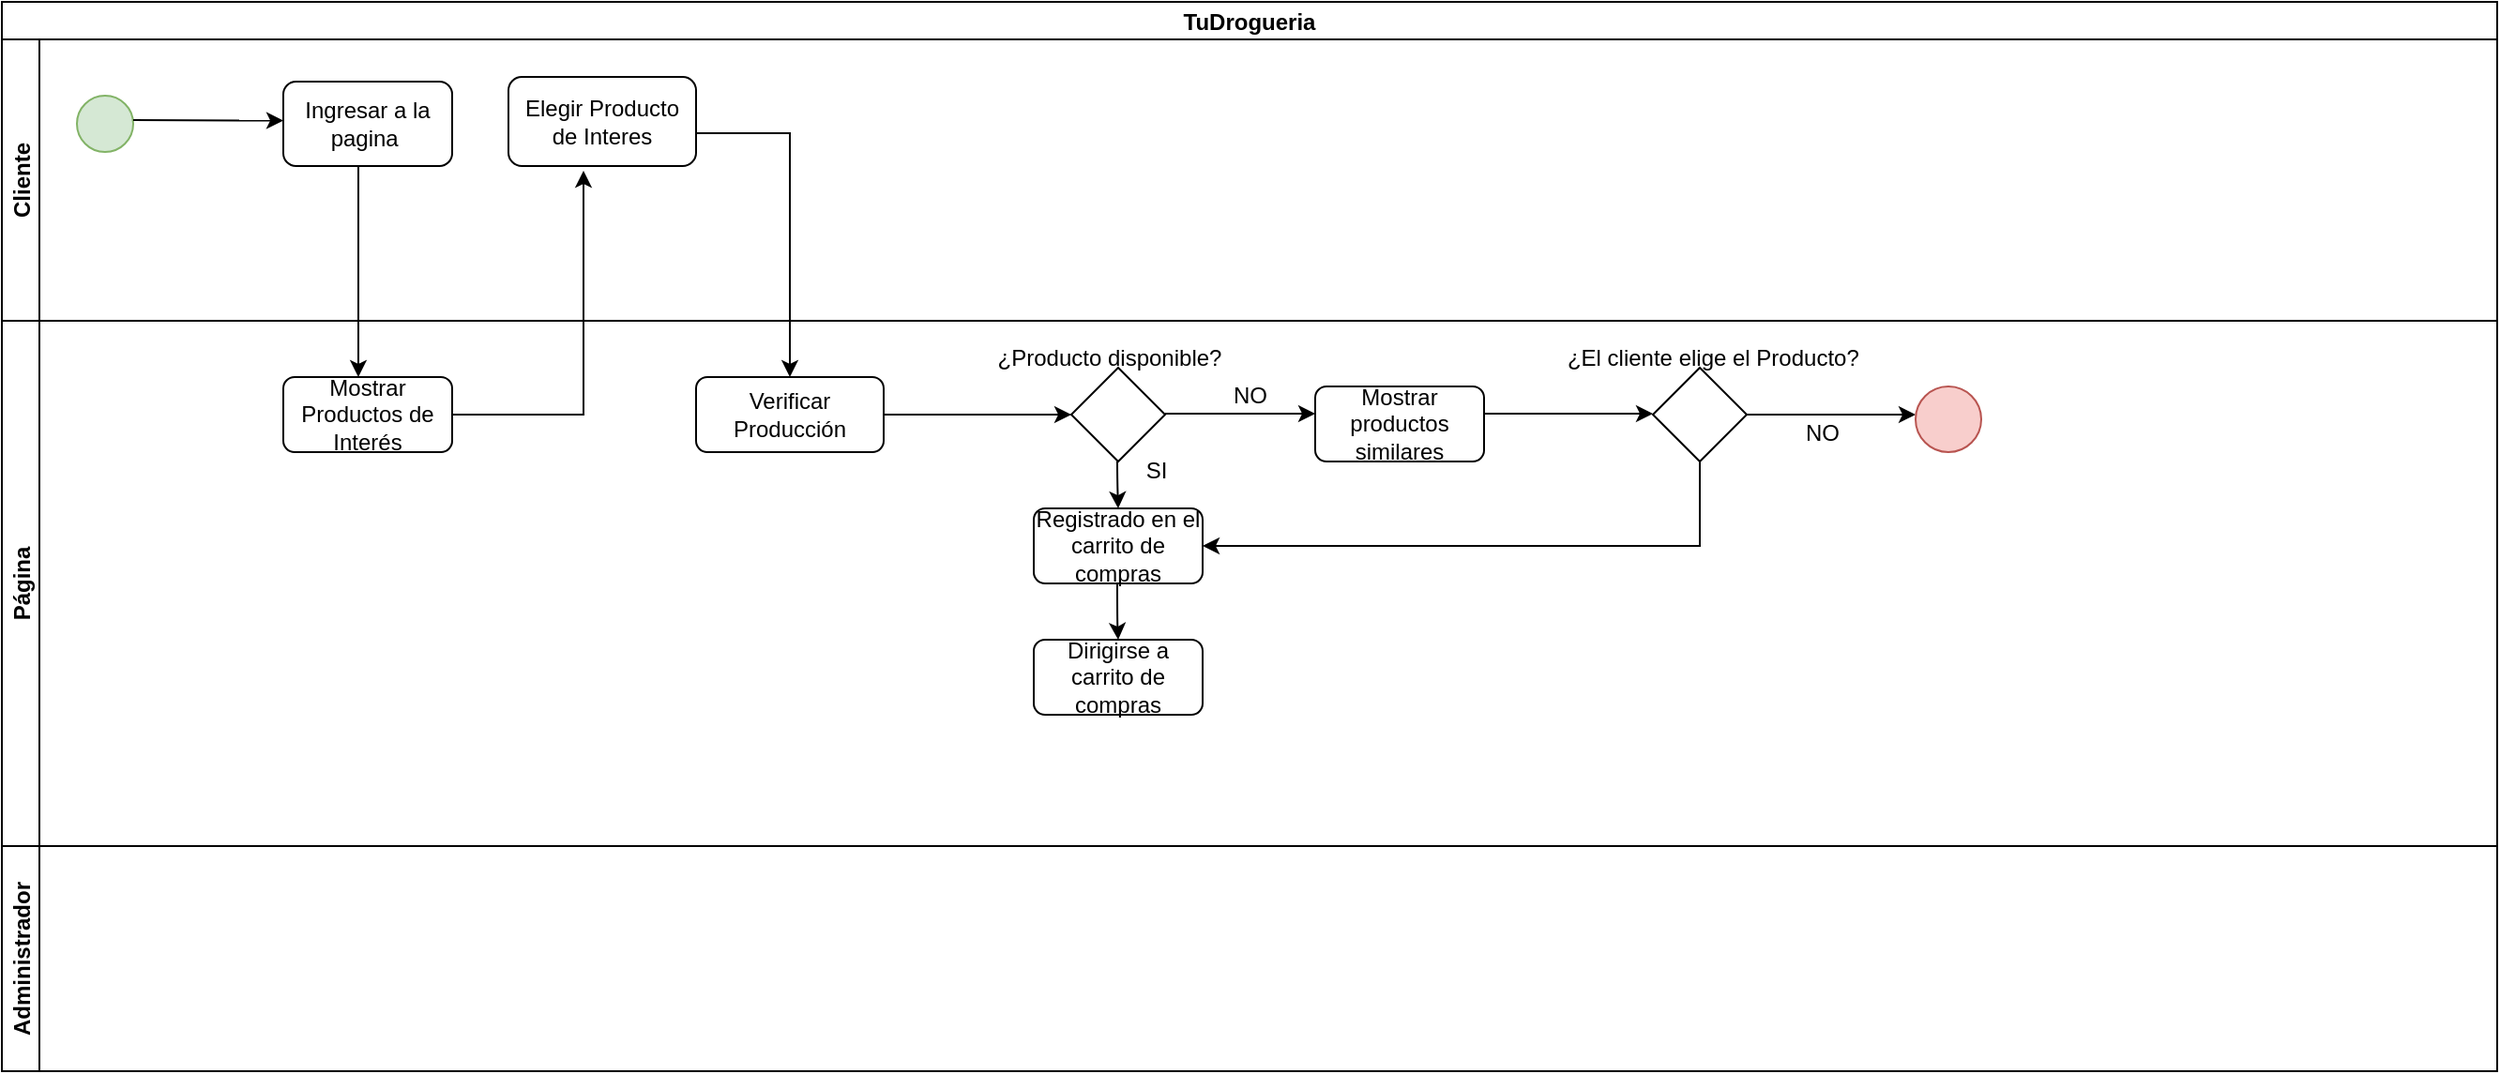 <mxfile version="15.4.1" type="github"><diagram id="iLErq7WvWt9j3S8JXRM4" name="Page-1"><mxGraphModel dx="4730" dy="866" grid="1" gridSize="10" guides="1" tooltips="1" connect="1" arrows="1" fold="1" page="1" pageScale="1" pageWidth="827" pageHeight="1169" math="0" shadow="0"><root><mxCell id="0"/><mxCell id="1" parent="0"/><object label="TuDrogueria " id="Q-ztdBQz_QTRS-wrmiZl-7"><mxCell style="swimlane;childLayout=stackLayout;resizeParent=1;resizeParentMax=0;horizontal=1;startSize=20;horizontalStack=0;" vertex="1" parent="1"><mxGeometry x="-2490" y="140" width="1330" height="570" as="geometry"><mxRectangle x="-2470" y="160" width="60" height="20" as="alternateBounds"/></mxGeometry></mxCell></object><mxCell id="Q-ztdBQz_QTRS-wrmiZl-8" value="&#10;Cliente&#10;" style="swimlane;startSize=20;horizontal=0;" vertex="1" parent="Q-ztdBQz_QTRS-wrmiZl-7"><mxGeometry y="20" width="1330" height="150" as="geometry"><mxRectangle y="20" width="790" height="20" as="alternateBounds"/></mxGeometry></mxCell><mxCell id="Q-ztdBQz_QTRS-wrmiZl-12" value="" style="ellipse;whiteSpace=wrap;html=1;aspect=fixed;fillColor=#d5e8d4;strokeColor=#82b366;" vertex="1" parent="Q-ztdBQz_QTRS-wrmiZl-8"><mxGeometry x="40" y="30" width="30" height="30" as="geometry"/></mxCell><mxCell id="Q-ztdBQz_QTRS-wrmiZl-14" value="Ingresar a la pagina&amp;nbsp;" style="rounded=1;whiteSpace=wrap;html=1;" vertex="1" parent="Q-ztdBQz_QTRS-wrmiZl-8"><mxGeometry x="150" y="22.5" width="90" height="45" as="geometry"/></mxCell><mxCell id="Q-ztdBQz_QTRS-wrmiZl-18" value="" style="curved=1;endArrow=classic;html=1;rounded=0;edgeStyle=orthogonalEdgeStyle;" edge="1" parent="Q-ztdBQz_QTRS-wrmiZl-8"><mxGeometry width="50" height="50" relative="1" as="geometry"><mxPoint x="190" y="67.5" as="sourcePoint"/><mxPoint x="190" y="180" as="targetPoint"/><Array as="points"><mxPoint x="190" y="77.5"/><mxPoint x="190" y="77.5"/></Array></mxGeometry></mxCell><mxCell id="Q-ztdBQz_QTRS-wrmiZl-21" value="Elegir Producto de Interes" style="rounded=1;whiteSpace=wrap;html=1;" vertex="1" parent="Q-ztdBQz_QTRS-wrmiZl-8"><mxGeometry x="270" y="20" width="100" height="47.5" as="geometry"/></mxCell><mxCell id="Q-ztdBQz_QTRS-wrmiZl-22" value="" style="edgeStyle=segmentEdgeStyle;endArrow=classic;html=1;rounded=0;" edge="1" parent="Q-ztdBQz_QTRS-wrmiZl-8"><mxGeometry width="50" height="50" relative="1" as="geometry"><mxPoint x="370" y="50" as="sourcePoint"/><mxPoint x="420" y="180" as="targetPoint"/></mxGeometry></mxCell><mxCell id="Q-ztdBQz_QTRS-wrmiZl-43" value="" style="curved=1;endArrow=classic;html=1;rounded=0;edgeStyle=orthogonalEdgeStyle;entryX=0;entryY=0.5;entryDx=0;entryDy=0;" edge="1" parent="Q-ztdBQz_QTRS-wrmiZl-8"><mxGeometry width="50" height="50" relative="1" as="geometry"><mxPoint x="70" y="43" as="sourcePoint"/><mxPoint x="150" y="43.25" as="targetPoint"/><Array as="points"><mxPoint x="150" y="43.25"/></Array></mxGeometry></mxCell><mxCell id="Q-ztdBQz_QTRS-wrmiZl-9" value="Página" style="swimlane;startSize=20;horizontal=0;" vertex="1" parent="Q-ztdBQz_QTRS-wrmiZl-7"><mxGeometry y="170" width="1330" height="280" as="geometry"/></mxCell><mxCell id="Q-ztdBQz_QTRS-wrmiZl-19" value="Mostrar Productos de Interés" style="rounded=1;whiteSpace=wrap;html=1;" vertex="1" parent="Q-ztdBQz_QTRS-wrmiZl-9"><mxGeometry x="150" y="30" width="90" height="40" as="geometry"/></mxCell><mxCell id="Q-ztdBQz_QTRS-wrmiZl-20" value="" style="endArrow=classic;html=1;rounded=0;edgeStyle=orthogonalEdgeStyle;" edge="1" parent="Q-ztdBQz_QTRS-wrmiZl-9"><mxGeometry width="50" height="50" relative="1" as="geometry"><mxPoint x="240" y="50" as="sourcePoint"/><mxPoint x="310" y="-80" as="targetPoint"/><Array as="points"><mxPoint x="310" y="50"/><mxPoint x="310" y="-70"/></Array></mxGeometry></mxCell><mxCell id="Q-ztdBQz_QTRS-wrmiZl-24" value="Verificar Producción" style="rounded=1;whiteSpace=wrap;html=1;" vertex="1" parent="Q-ztdBQz_QTRS-wrmiZl-9"><mxGeometry x="370" y="30" width="100" height="40" as="geometry"/></mxCell><mxCell id="Q-ztdBQz_QTRS-wrmiZl-28" value="" style="rhombus;whiteSpace=wrap;html=1;" vertex="1" parent="Q-ztdBQz_QTRS-wrmiZl-9"><mxGeometry x="570" y="25" width="50" height="50" as="geometry"/></mxCell><mxCell id="Q-ztdBQz_QTRS-wrmiZl-25" value="" style="curved=1;endArrow=classic;html=1;rounded=0;edgeStyle=orthogonalEdgeStyle;exitX=1;exitY=0.5;exitDx=0;exitDy=0;entryX=0;entryY=0.5;entryDx=0;entryDy=0;" edge="1" parent="Q-ztdBQz_QTRS-wrmiZl-9" source="Q-ztdBQz_QTRS-wrmiZl-24" target="Q-ztdBQz_QTRS-wrmiZl-28"><mxGeometry width="50" height="50" relative="1" as="geometry"><mxPoint x="610" y="110" as="sourcePoint"/><mxPoint x="570" y="60" as="targetPoint"/><Array as="points"><mxPoint x="570" y="50"/></Array></mxGeometry></mxCell><mxCell id="Q-ztdBQz_QTRS-wrmiZl-30" value="" style="curved=1;endArrow=classic;html=1;rounded=0;edgeStyle=orthogonalEdgeStyle;exitX=1;exitY=0.5;exitDx=0;exitDy=0;" edge="1" parent="Q-ztdBQz_QTRS-wrmiZl-9"><mxGeometry width="50" height="50" relative="1" as="geometry"><mxPoint x="620" y="49.5" as="sourcePoint"/><mxPoint x="700" y="49.5" as="targetPoint"/><Array as="points"><mxPoint x="700" y="49.5"/><mxPoint x="700" y="49.5"/></Array></mxGeometry></mxCell><mxCell id="Q-ztdBQz_QTRS-wrmiZl-31" value="" style="curved=1;endArrow=classic;html=1;rounded=0;edgeStyle=orthogonalEdgeStyle;" edge="1" parent="Q-ztdBQz_QTRS-wrmiZl-9"><mxGeometry width="50" height="50" relative="1" as="geometry"><mxPoint x="594.5" y="75" as="sourcePoint"/><mxPoint x="595" y="100" as="targetPoint"/><Array as="points"><mxPoint x="594.5" y="85"/><mxPoint x="594.5" y="85"/></Array></mxGeometry></mxCell><mxCell id="Q-ztdBQz_QTRS-wrmiZl-32" value="SI" style="text;html=1;align=center;verticalAlign=middle;resizable=0;points=[];autosize=1;strokeColor=none;fillColor=none;" vertex="1" parent="Q-ztdBQz_QTRS-wrmiZl-9"><mxGeometry x="600" y="70" width="30" height="20" as="geometry"/></mxCell><mxCell id="Q-ztdBQz_QTRS-wrmiZl-33" value="NO" style="text;html=1;align=center;verticalAlign=middle;resizable=0;points=[];autosize=1;strokeColor=none;fillColor=none;" vertex="1" parent="Q-ztdBQz_QTRS-wrmiZl-9"><mxGeometry x="650" y="30" width="30" height="20" as="geometry"/></mxCell><mxCell id="Q-ztdBQz_QTRS-wrmiZl-35" value="&lt;span&gt;Dirigirse a carrito de compras&lt;/span&gt;" style="rounded=1;whiteSpace=wrap;html=1;" vertex="1" parent="Q-ztdBQz_QTRS-wrmiZl-9"><mxGeometry x="550" y="170" width="90" height="40" as="geometry"/></mxCell><mxCell id="Q-ztdBQz_QTRS-wrmiZl-36" value="" style="curved=1;endArrow=classic;html=1;rounded=0;edgeStyle=orthogonalEdgeStyle;exitX=1;exitY=0.363;exitDx=0;exitDy=0;exitPerimeter=0;" edge="1" parent="Q-ztdBQz_QTRS-wrmiZl-9" source="Q-ztdBQz_QTRS-wrmiZl-34"><mxGeometry width="50" height="50" relative="1" as="geometry"><mxPoint x="800" y="49.5" as="sourcePoint"/><mxPoint x="880" y="49.5" as="targetPoint"/><Array as="points"/></mxGeometry></mxCell><mxCell id="Q-ztdBQz_QTRS-wrmiZl-34" value="Mostrar productos similares" style="rounded=1;whiteSpace=wrap;html=1;" vertex="1" parent="Q-ztdBQz_QTRS-wrmiZl-9"><mxGeometry x="700" y="35" width="90" height="40" as="geometry"/></mxCell><mxCell id="Q-ztdBQz_QTRS-wrmiZl-38" value="" style="rhombus;whiteSpace=wrap;html=1;" vertex="1" parent="Q-ztdBQz_QTRS-wrmiZl-9"><mxGeometry x="880" y="25" width="50" height="50" as="geometry"/></mxCell><mxCell id="Q-ztdBQz_QTRS-wrmiZl-40" value="" style="curved=1;endArrow=classic;html=1;rounded=0;edgeStyle=orthogonalEdgeStyle;exitX=1;exitY=0.363;exitDx=0;exitDy=0;exitPerimeter=0;" edge="1" parent="Q-ztdBQz_QTRS-wrmiZl-9"><mxGeometry width="50" height="50" relative="1" as="geometry"><mxPoint x="930" y="50.02" as="sourcePoint"/><mxPoint x="1020" y="50" as="targetPoint"/><Array as="points"/></mxGeometry></mxCell><mxCell id="Q-ztdBQz_QTRS-wrmiZl-42" value="" style="ellipse;whiteSpace=wrap;html=1;aspect=fixed;fillColor=#f8cecc;strokeColor=#b85450;" vertex="1" parent="Q-ztdBQz_QTRS-wrmiZl-9"><mxGeometry x="1020" y="35" width="35" height="35" as="geometry"/></mxCell><mxCell id="Q-ztdBQz_QTRS-wrmiZl-60" value="&lt;span&gt;Registrado en el carrito de compras&lt;/span&gt;" style="rounded=1;whiteSpace=wrap;html=1;" vertex="1" parent="Q-ztdBQz_QTRS-wrmiZl-9"><mxGeometry x="550" y="100" width="90" height="40" as="geometry"/></mxCell><mxCell id="Q-ztdBQz_QTRS-wrmiZl-61" value="" style="endArrow=classic;html=1;rounded=0;edgeStyle=orthogonalEdgeStyle;exitX=0.5;exitY=1;exitDx=0;exitDy=0;entryX=1;entryY=0.5;entryDx=0;entryDy=0;" edge="1" parent="Q-ztdBQz_QTRS-wrmiZl-9" source="Q-ztdBQz_QTRS-wrmiZl-38" target="Q-ztdBQz_QTRS-wrmiZl-60"><mxGeometry width="50" height="50" relative="1" as="geometry"><mxPoint x="610" y="260" as="sourcePoint"/><mxPoint x="660" y="210" as="targetPoint"/></mxGeometry></mxCell><mxCell id="Q-ztdBQz_QTRS-wrmiZl-63" value="" style="curved=1;endArrow=classic;html=1;rounded=0;edgeStyle=orthogonalEdgeStyle;" edge="1" parent="Q-ztdBQz_QTRS-wrmiZl-9" target="Q-ztdBQz_QTRS-wrmiZl-35"><mxGeometry width="50" height="50" relative="1" as="geometry"><mxPoint x="594.5" y="140" as="sourcePoint"/><mxPoint x="596" y="170" as="targetPoint"/><Array as="points"><mxPoint x="595" y="160"/><mxPoint x="595" y="160"/></Array></mxGeometry></mxCell><mxCell id="Q-ztdBQz_QTRS-wrmiZl-10" value="Administrador" style="swimlane;startSize=20;horizontal=0;" vertex="1" parent="Q-ztdBQz_QTRS-wrmiZl-7"><mxGeometry y="450" width="1330" height="120" as="geometry"/></mxCell><mxCell id="Q-ztdBQz_QTRS-wrmiZl-29" value="¿Producto disponible? " style="text;html=1;align=center;verticalAlign=middle;resizable=0;points=[];autosize=1;strokeColor=none;fillColor=none;" vertex="1" parent="1"><mxGeometry x="-1965" y="320" width="130" height="20" as="geometry"/></mxCell><mxCell id="Q-ztdBQz_QTRS-wrmiZl-39" value="&amp;nbsp;¿El cliente elige el Producto?" style="text;html=1;align=center;verticalAlign=middle;resizable=0;points=[];autosize=1;strokeColor=none;fillColor=none;" vertex="1" parent="1"><mxGeometry x="-1665" y="320" width="170" height="20" as="geometry"/></mxCell><mxCell id="Q-ztdBQz_QTRS-wrmiZl-41" value="NO" style="text;html=1;align=center;verticalAlign=middle;resizable=0;points=[];autosize=1;strokeColor=none;fillColor=none;" vertex="1" parent="1"><mxGeometry x="-1535" y="360" width="30" height="20" as="geometry"/></mxCell></root></mxGraphModel></diagram></mxfile>